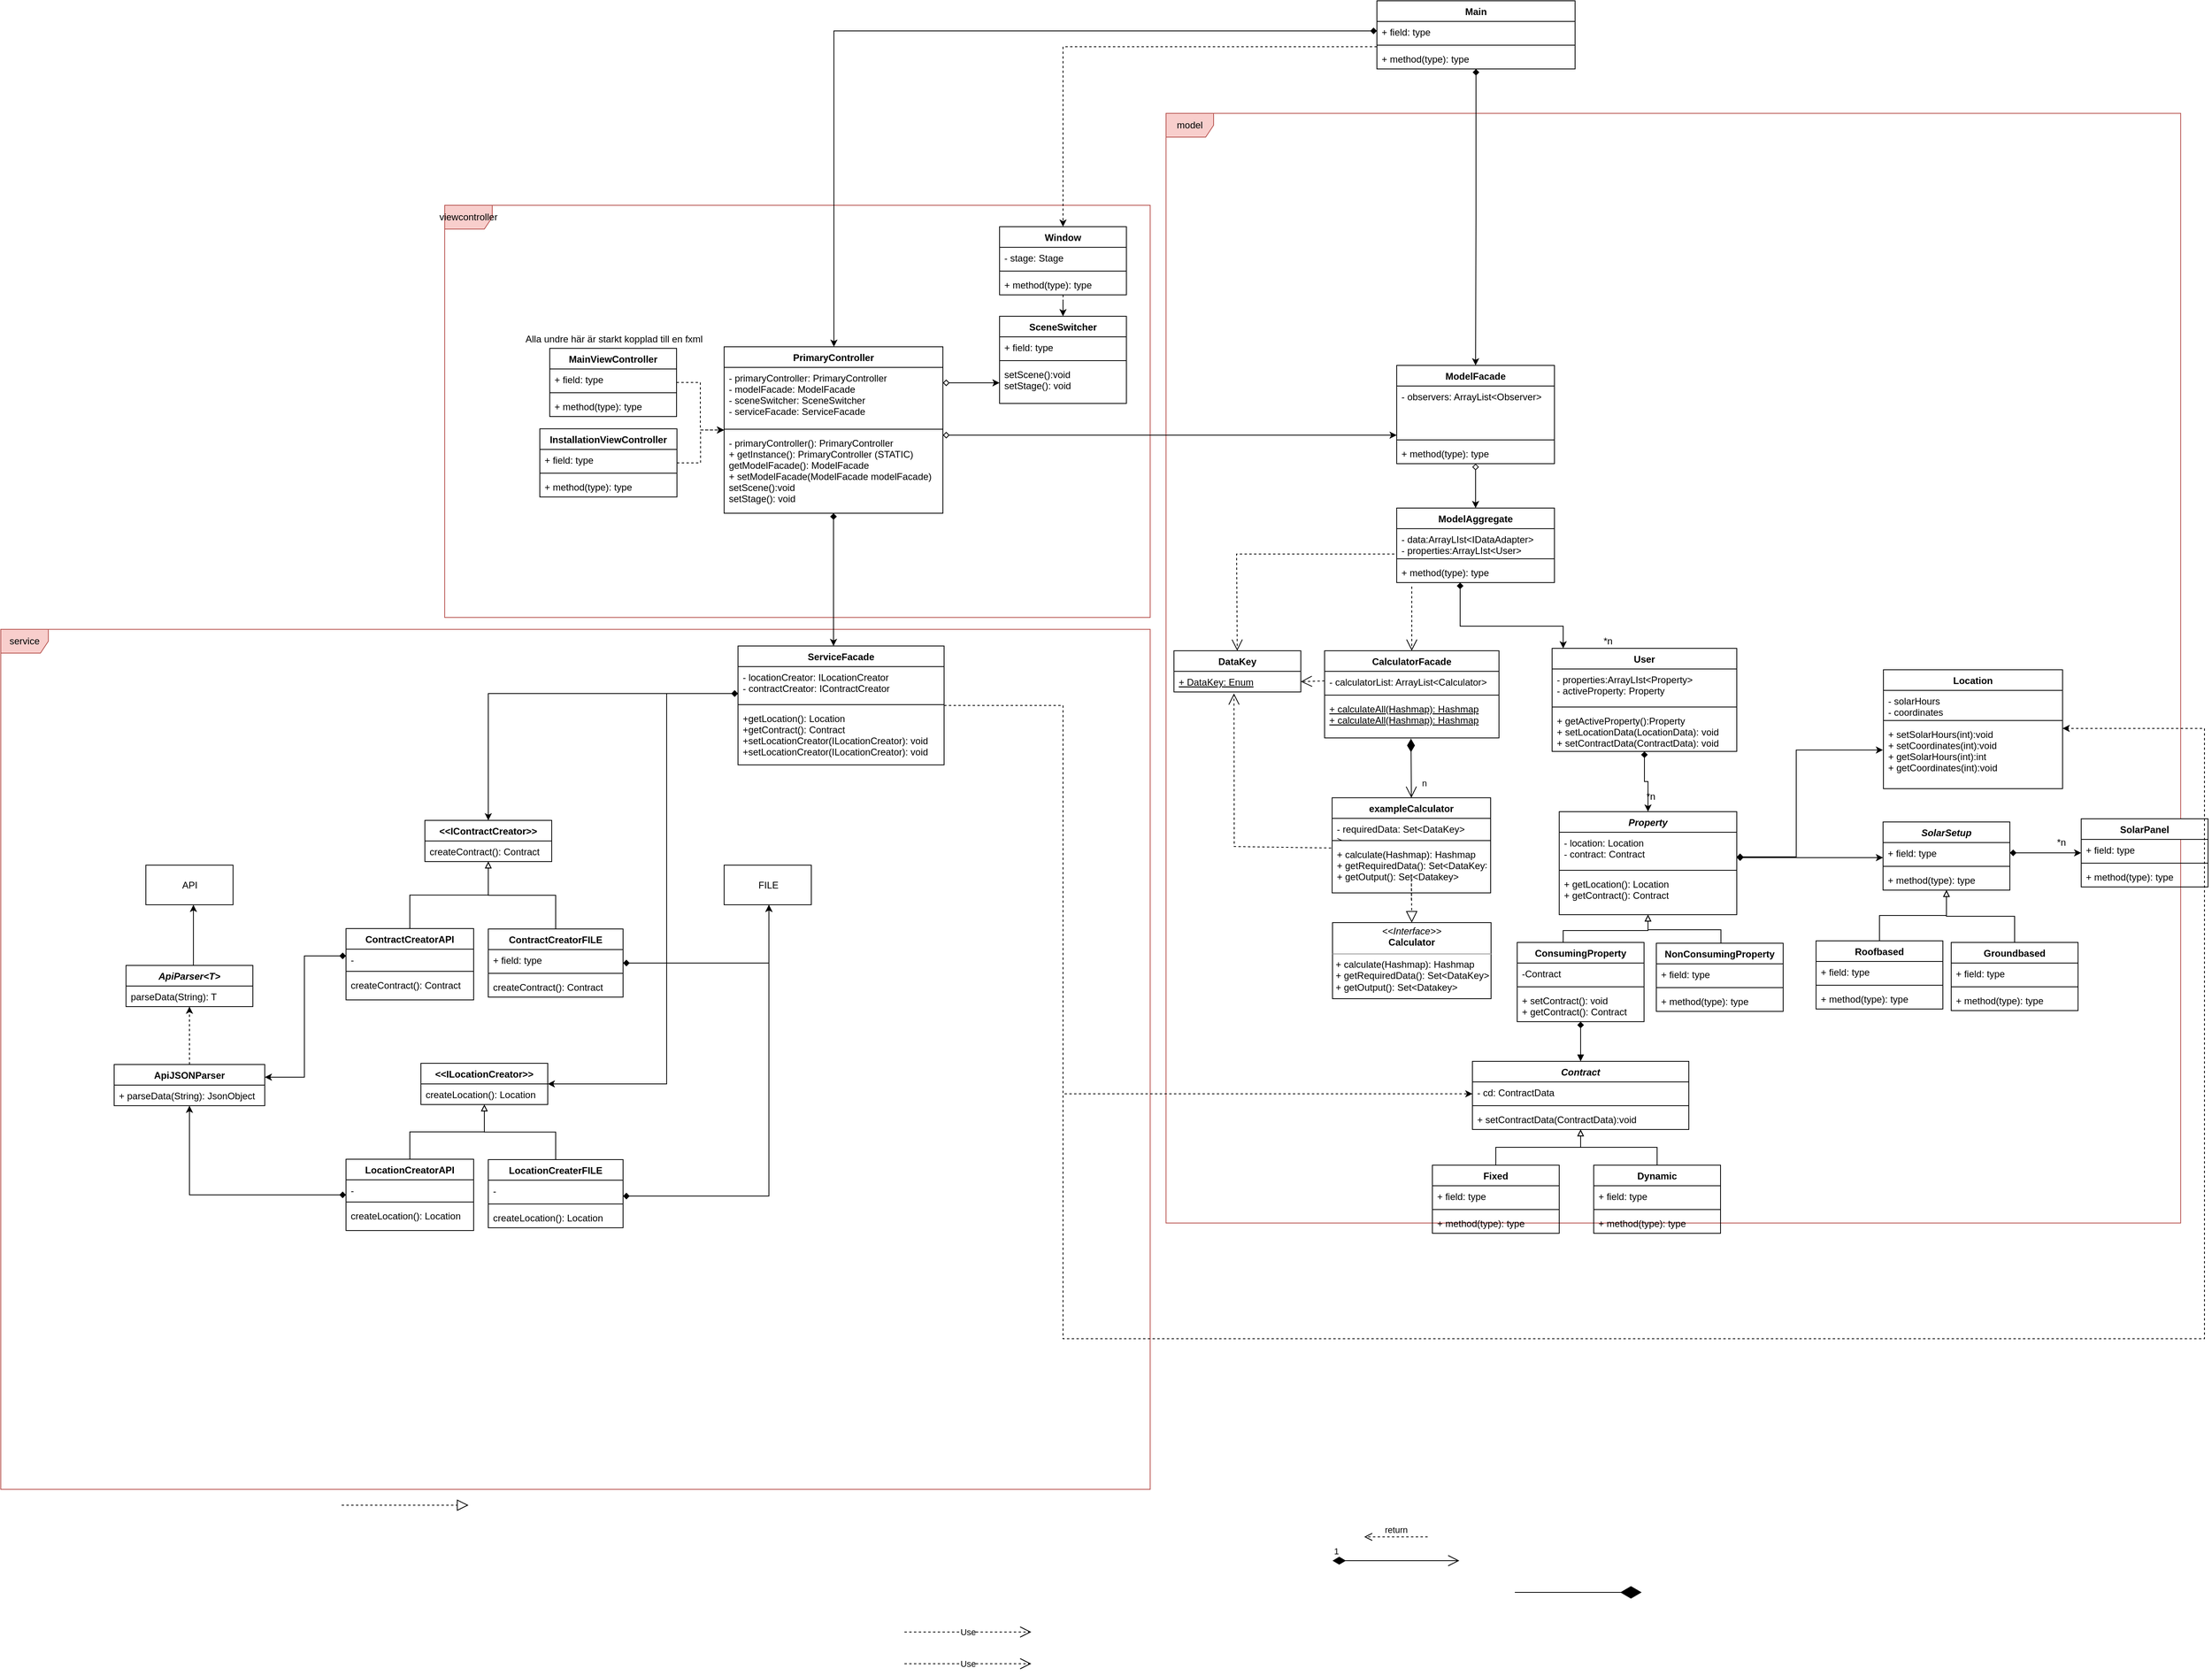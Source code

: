 <mxfile version="12.1.3" type="github" pages="1"><diagram name="Page-1" id="929967ad-93f9-6ef4-fab6-5d389245f69c"><mxGraphModel dx="1221" dy="685" grid="1" gridSize="10" guides="1" tooltips="1" connect="1" arrows="1" fold="1" page="1" pageScale="2" pageWidth="2336" pageHeight="1654" background="none" math="0" shadow="0"><root><mxCell id="0" style=";html=1;"/><mxCell id="1" style=";html=1;" parent="0"/><mxCell id="E6SUMUaS3trgGq5RU_9r-7" value="service" style="shape=umlFrame;whiteSpace=wrap;html=1;fillColor=#f8cecc;strokeColor=#b85450;" parent="1" vertex="1"><mxGeometry x="230" y="1275" width="1450" height="1085" as="geometry"/></mxCell><mxCell id="9O2OfUI6PIkPVo3skTh6-73" value="viewcontroller" style="shape=umlFrame;whiteSpace=wrap;html=1;fillColor=#f8cecc;strokeColor=#b85450;" parent="1" vertex="1"><mxGeometry x="790" y="740" width="890" height="520" as="geometry"/></mxCell><mxCell id="9O2OfUI6PIkPVo3skTh6-70" value="model" style="shape=umlFrame;whiteSpace=wrap;html=1;fillColor=#f8cecc;strokeColor=#b85450;" parent="1" vertex="1"><mxGeometry x="1700" y="624" width="1280" height="1400" as="geometry"/></mxCell><mxCell id="9O2OfUI6PIkPVo3skTh6-109" style="edgeStyle=orthogonalEdgeStyle;rounded=0;orthogonalLoop=1;jettySize=auto;html=1;startArrow=diamond;startFill=1;endArrow=classic;endFill=1;" parent="1" source="9O2OfUI6PIkPVo3skTh6-127" target="9O2OfUI6PIkPVo3skTh6-105" edge="1"><mxGeometry relative="1" as="geometry"><mxPoint x="2071" y="1240" as="sourcePoint"/><Array as="points"><mxPoint x="2071" y="1271"/><mxPoint x="2201" y="1271"/></Array></mxGeometry></mxCell><mxCell id="9O2OfUI6PIkPVo3skTh6-18" style="edgeStyle=orthogonalEdgeStyle;rounded=0;orthogonalLoop=1;jettySize=auto;html=1;endArrow=none;endFill=0;startArrow=block;startFill=0;" parent="1" source="9O2OfUI6PIkPVo3skTh6-116" target="9O2OfUI6PIkPVo3skTh6-131" edge="1"><mxGeometry relative="1" as="geometry"><mxPoint x="2649.5" y="1588.5" as="sourcePoint"/><mxPoint x="2760.5" y="1668.5" as="targetPoint"/></mxGeometry></mxCell><mxCell id="9O2OfUI6PIkPVo3skTh6-64" style="edgeStyle=orthogonalEdgeStyle;rounded=0;orthogonalLoop=1;jettySize=auto;html=1;startArrow=none;startFill=0;endArrow=block;endFill=0;" parent="1" source="9O2OfUI6PIkPVo3skTh6-123" target="9O2OfUI6PIkPVo3skTh6-116" edge="1"><mxGeometry relative="1" as="geometry"><mxPoint x="2591.5" y="1668.5" as="sourcePoint"/><mxPoint x="2649.5" y="1588.5" as="targetPoint"/></mxGeometry></mxCell><mxCell id="9O2OfUI6PIkPVo3skTh6-63" value="*n" style="text;html=1;resizable=0;points=[];autosize=1;align=left;verticalAlign=top;spacingTop=-4;" parent="1" vertex="1"><mxGeometry x="2250" y="1280" width="30" height="20" as="geometry"/></mxCell><mxCell id="9O2OfUI6PIkPVo3skTh6-76" value="Location" style="swimlane;fontStyle=1;align=center;verticalAlign=top;childLayout=stackLayout;horizontal=1;startSize=26;horizontalStack=0;resizeParent=1;resizeParentMax=0;resizeLast=0;collapsible=1;marginBottom=0;" parent="1" vertex="1"><mxGeometry x="2605" y="1326" width="226" height="150" as="geometry"/></mxCell><mxCell id="9O2OfUI6PIkPVo3skTh6-77" value=" - solarHours&#10;- coordinates" style="text;strokeColor=none;fillColor=none;align=left;verticalAlign=top;spacingLeft=4;spacingRight=4;overflow=hidden;rotatable=0;points=[[0,0.5],[1,0.5]];portConstraint=eastwest;" parent="9O2OfUI6PIkPVo3skTh6-76" vertex="1"><mxGeometry y="26" width="226" height="34" as="geometry"/></mxCell><mxCell id="9O2OfUI6PIkPVo3skTh6-78" value="" style="line;strokeWidth=1;fillColor=none;align=left;verticalAlign=middle;spacingTop=-1;spacingLeft=3;spacingRight=3;rotatable=0;labelPosition=right;points=[];portConstraint=eastwest;" parent="9O2OfUI6PIkPVo3skTh6-76" vertex="1"><mxGeometry y="60" width="226" height="8" as="geometry"/></mxCell><mxCell id="9O2OfUI6PIkPVo3skTh6-79" value="+ setSolarHours(int):void&#10;+ setCoordinates(int):void&#10;+ getSolarHours(int):int&#10;+ getCoordinates(int):void" style="text;strokeColor=none;fillColor=none;align=left;verticalAlign=top;spacingLeft=4;spacingRight=4;overflow=hidden;rotatable=0;points=[[0,0.5],[1,0.5]];portConstraint=eastwest;" parent="9O2OfUI6PIkPVo3skTh6-76" vertex="1"><mxGeometry y="68" width="226" height="82" as="geometry"/></mxCell><mxCell id="9O2OfUI6PIkPVo3skTh6-85" value="API" style="html=1;" parent="1" vertex="1"><mxGeometry x="413" y="1572.5" width="110" height="50" as="geometry"/></mxCell><mxCell id="9O2OfUI6PIkPVo3skTh6-87" value="*n" style="text;html=1;resizable=0;points=[];autosize=1;align=left;verticalAlign=top;spacingTop=-4;" parent="1" vertex="1"><mxGeometry x="2821.5" y="1533.5" width="30" height="20" as="geometry"/></mxCell><mxCell id="9O2OfUI6PIkPVo3skTh6-122" style="edgeStyle=orthogonalEdgeStyle;rounded=0;orthogonalLoop=1;jettySize=auto;html=1;startArrow=diamond;startFill=1;endArrow=classic;endFill=1;" parent="1" source="9O2OfUI6PIkPVo3skTh6-105" target="9O2OfUI6PIkPVo3skTh6-111" edge="1"><mxGeometry relative="1" as="geometry"><mxPoint x="2296.5" y="1517" as="sourcePoint"/></mxGeometry></mxCell><mxCell id="9O2OfUI6PIkPVo3skTh6-105" value="User" style="swimlane;fontStyle=1;align=center;verticalAlign=top;childLayout=stackLayout;horizontal=1;startSize=26;horizontalStack=0;resizeParent=1;resizeParentMax=0;resizeLast=0;collapsible=1;marginBottom=0;" parent="1" vertex="1"><mxGeometry x="2187" y="1299" width="233" height="130" as="geometry"/></mxCell><mxCell id="9O2OfUI6PIkPVo3skTh6-106" value="- properties:ArrayLIst&lt;Property&gt;&#10;- activeProperty: Property&#10;" style="text;strokeColor=none;fillColor=none;align=left;verticalAlign=top;spacingLeft=4;spacingRight=4;overflow=hidden;rotatable=0;points=[[0,0.5],[1,0.5]];portConstraint=eastwest;" parent="9O2OfUI6PIkPVo3skTh6-105" vertex="1"><mxGeometry y="26" width="233" height="44" as="geometry"/></mxCell><mxCell id="9O2OfUI6PIkPVo3skTh6-107" value="" style="line;strokeWidth=1;fillColor=none;align=left;verticalAlign=middle;spacingTop=-1;spacingLeft=3;spacingRight=3;rotatable=0;labelPosition=right;points=[];portConstraint=eastwest;" parent="9O2OfUI6PIkPVo3skTh6-105" vertex="1"><mxGeometry y="70" width="233" height="8" as="geometry"/></mxCell><mxCell id="9O2OfUI6PIkPVo3skTh6-108" value="+ getActiveProperty():Property&#10;+ setLocationData(LocationData): void&#10;+ setContractData(ContractData): void" style="text;strokeColor=none;fillColor=none;align=left;verticalAlign=top;spacingLeft=4;spacingRight=4;overflow=hidden;rotatable=0;points=[[0,0.5],[1,0.5]];portConstraint=eastwest;" parent="9O2OfUI6PIkPVo3skTh6-105" vertex="1"><mxGeometry y="78" width="233" height="52" as="geometry"/></mxCell><mxCell id="9O2OfUI6PIkPVo3skTh6-111" value="Property" style="swimlane;fontStyle=3;align=center;verticalAlign=top;childLayout=stackLayout;horizontal=1;startSize=26;horizontalStack=0;resizeParent=1;resizeParentMax=0;resizeLast=0;collapsible=1;marginBottom=0;" parent="1" vertex="1"><mxGeometry x="2196" y="1505" width="224" height="130" as="geometry"/></mxCell><mxCell id="9O2OfUI6PIkPVo3skTh6-112" value="- location: Location&#10;- contract: Contract&#10;&#10;" style="text;strokeColor=none;fillColor=none;align=left;verticalAlign=top;spacingLeft=4;spacingRight=4;overflow=hidden;rotatable=0;points=[[0,0.5],[1,0.5]];portConstraint=eastwest;" parent="9O2OfUI6PIkPVo3skTh6-111" vertex="1"><mxGeometry y="26" width="224" height="44" as="geometry"/></mxCell><mxCell id="9O2OfUI6PIkPVo3skTh6-113" value="" style="line;strokeWidth=1;fillColor=none;align=left;verticalAlign=middle;spacingTop=-1;spacingLeft=3;spacingRight=3;rotatable=0;labelPosition=right;points=[];portConstraint=eastwest;" parent="9O2OfUI6PIkPVo3skTh6-111" vertex="1"><mxGeometry y="70" width="224" height="8" as="geometry"/></mxCell><mxCell id="9O2OfUI6PIkPVo3skTh6-114" value="+ getLocation(): Location&#10;+ getContract(): Contract&#10;" style="text;strokeColor=none;fillColor=none;align=left;verticalAlign=top;spacingLeft=4;spacingRight=4;overflow=hidden;rotatable=0;points=[[0,0.5],[1,0.5]];portConstraint=eastwest;" parent="9O2OfUI6PIkPVo3skTh6-111" vertex="1"><mxGeometry y="78" width="224" height="52" as="geometry"/></mxCell><mxCell id="9O2OfUI6PIkPVo3skTh6-116" value="SolarSetup" style="swimlane;fontStyle=3;align=center;verticalAlign=top;childLayout=stackLayout;horizontal=1;startSize=26;horizontalStack=0;resizeParent=1;resizeParentMax=0;resizeLast=0;collapsible=1;marginBottom=0;" parent="1" vertex="1"><mxGeometry x="2604.5" y="1518" width="160" height="86" as="geometry"/></mxCell><mxCell id="9O2OfUI6PIkPVo3skTh6-117" value="+ field: type" style="text;strokeColor=none;fillColor=none;align=left;verticalAlign=top;spacingLeft=4;spacingRight=4;overflow=hidden;rotatable=0;points=[[0,0.5],[1,0.5]];portConstraint=eastwest;" parent="9O2OfUI6PIkPVo3skTh6-116" vertex="1"><mxGeometry y="26" width="160" height="26" as="geometry"/></mxCell><mxCell id="9O2OfUI6PIkPVo3skTh6-118" value="" style="line;strokeWidth=1;fillColor=none;align=left;verticalAlign=middle;spacingTop=-1;spacingLeft=3;spacingRight=3;rotatable=0;labelPosition=right;points=[];portConstraint=eastwest;" parent="9O2OfUI6PIkPVo3skTh6-116" vertex="1"><mxGeometry y="52" width="160" height="8" as="geometry"/></mxCell><mxCell id="9O2OfUI6PIkPVo3skTh6-119" value="+ method(type): type" style="text;strokeColor=none;fillColor=none;align=left;verticalAlign=top;spacingLeft=4;spacingRight=4;overflow=hidden;rotatable=0;points=[[0,0.5],[1,0.5]];portConstraint=eastwest;" parent="9O2OfUI6PIkPVo3skTh6-116" vertex="1"><mxGeometry y="60" width="160" height="26" as="geometry"/></mxCell><mxCell id="9O2OfUI6PIkPVo3skTh6-121" style="edgeStyle=orthogonalEdgeStyle;rounded=0;orthogonalLoop=1;jettySize=auto;html=1;startArrow=diamond;startFill=1;endArrow=classic;endFill=1;" parent="1" source="9O2OfUI6PIkPVo3skTh6-112" target="9O2OfUI6PIkPVo3skTh6-116" edge="1"><mxGeometry relative="1" as="geometry"><Array as="points"><mxPoint x="2444.5" y="1563"/><mxPoint x="2444.5" y="1563"/></Array></mxGeometry></mxCell><mxCell id="9O2OfUI6PIkPVo3skTh6-123" value="Roofbased" style="swimlane;fontStyle=1;align=center;verticalAlign=top;childLayout=stackLayout;horizontal=1;startSize=26;horizontalStack=0;resizeParent=1;resizeParentMax=0;resizeLast=0;collapsible=1;marginBottom=0;" parent="1" vertex="1"><mxGeometry x="2520" y="1668" width="160" height="86" as="geometry"/></mxCell><mxCell id="9O2OfUI6PIkPVo3skTh6-124" value="+ field: type" style="text;strokeColor=none;fillColor=none;align=left;verticalAlign=top;spacingLeft=4;spacingRight=4;overflow=hidden;rotatable=0;points=[[0,0.5],[1,0.5]];portConstraint=eastwest;" parent="9O2OfUI6PIkPVo3skTh6-123" vertex="1"><mxGeometry y="26" width="160" height="26" as="geometry"/></mxCell><mxCell id="9O2OfUI6PIkPVo3skTh6-125" value="" style="line;strokeWidth=1;fillColor=none;align=left;verticalAlign=middle;spacingTop=-1;spacingLeft=3;spacingRight=3;rotatable=0;labelPosition=right;points=[];portConstraint=eastwest;" parent="9O2OfUI6PIkPVo3skTh6-123" vertex="1"><mxGeometry y="52" width="160" height="8" as="geometry"/></mxCell><mxCell id="9O2OfUI6PIkPVo3skTh6-126" value="+ method(type): type" style="text;strokeColor=none;fillColor=none;align=left;verticalAlign=top;spacingLeft=4;spacingRight=4;overflow=hidden;rotatable=0;points=[[0,0.5],[1,0.5]];portConstraint=eastwest;" parent="9O2OfUI6PIkPVo3skTh6-123" vertex="1"><mxGeometry y="60" width="160" height="26" as="geometry"/></mxCell><mxCell id="9O2OfUI6PIkPVo3skTh6-127" value="ModelAggregate" style="swimlane;fontStyle=1;align=center;verticalAlign=top;childLayout=stackLayout;horizontal=1;startSize=26;horizontalStack=0;resizeParent=1;resizeParentMax=0;resizeLast=0;collapsible=1;marginBottom=0;" parent="1" vertex="1"><mxGeometry x="1991" y="1122" width="199" height="94" as="geometry"/></mxCell><mxCell id="9O2OfUI6PIkPVo3skTh6-128" value="- data:ArrayLIst&lt;IDataAdapter&gt;&#10;- properties:ArrayLIst&lt;User&gt;&#10;" style="text;strokeColor=none;fillColor=none;align=left;verticalAlign=top;spacingLeft=4;spacingRight=4;overflow=hidden;rotatable=0;points=[[0,0.5],[1,0.5]];portConstraint=eastwest;" parent="9O2OfUI6PIkPVo3skTh6-127" vertex="1"><mxGeometry y="26" width="199" height="34" as="geometry"/></mxCell><mxCell id="9O2OfUI6PIkPVo3skTh6-129" value="" style="line;strokeWidth=1;fillColor=none;align=left;verticalAlign=middle;spacingTop=-1;spacingLeft=3;spacingRight=3;rotatable=0;labelPosition=right;points=[];portConstraint=eastwest;" parent="9O2OfUI6PIkPVo3skTh6-127" vertex="1"><mxGeometry y="60" width="199" height="8" as="geometry"/></mxCell><mxCell id="9O2OfUI6PIkPVo3skTh6-130" value="+ method(type): type" style="text;strokeColor=none;fillColor=none;align=left;verticalAlign=top;spacingLeft=4;spacingRight=4;overflow=hidden;rotatable=0;points=[[0,0.5],[1,0.5]];portConstraint=eastwest;" parent="9O2OfUI6PIkPVo3skTh6-127" vertex="1"><mxGeometry y="68" width="199" height="26" as="geometry"/></mxCell><mxCell id="9O2OfUI6PIkPVo3skTh6-131" value="Groundbased" style="swimlane;fontStyle=1;align=center;verticalAlign=top;childLayout=stackLayout;horizontal=1;startSize=26;horizontalStack=0;resizeParent=1;resizeParentMax=0;resizeLast=0;collapsible=1;marginBottom=0;" parent="1" vertex="1"><mxGeometry x="2690.5" y="1670" width="160" height="86" as="geometry"/></mxCell><mxCell id="9O2OfUI6PIkPVo3skTh6-132" value="+ field: type" style="text;strokeColor=none;fillColor=none;align=left;verticalAlign=top;spacingLeft=4;spacingRight=4;overflow=hidden;rotatable=0;points=[[0,0.5],[1,0.5]];portConstraint=eastwest;" parent="9O2OfUI6PIkPVo3skTh6-131" vertex="1"><mxGeometry y="26" width="160" height="26" as="geometry"/></mxCell><mxCell id="9O2OfUI6PIkPVo3skTh6-133" value="" style="line;strokeWidth=1;fillColor=none;align=left;verticalAlign=middle;spacingTop=-1;spacingLeft=3;spacingRight=3;rotatable=0;labelPosition=right;points=[];portConstraint=eastwest;" parent="9O2OfUI6PIkPVo3skTh6-131" vertex="1"><mxGeometry y="52" width="160" height="8" as="geometry"/></mxCell><mxCell id="9O2OfUI6PIkPVo3skTh6-134" value="+ method(type): type" style="text;strokeColor=none;fillColor=none;align=left;verticalAlign=top;spacingLeft=4;spacingRight=4;overflow=hidden;rotatable=0;points=[[0,0.5],[1,0.5]];portConstraint=eastwest;" parent="9O2OfUI6PIkPVo3skTh6-131" vertex="1"><mxGeometry y="60" width="160" height="26" as="geometry"/></mxCell><mxCell id="9O2OfUI6PIkPVo3skTh6-150" style="edgeStyle=orthogonalEdgeStyle;rounded=0;orthogonalLoop=1;jettySize=auto;html=1;startArrow=diamond;startFill=1;endArrow=block;endFill=1;" parent="1" source="9O2OfUI6PIkPVo3skTh6-135" target="9O2OfUI6PIkPVo3skTh6-151" edge="1"><mxGeometry relative="1" as="geometry"><mxPoint x="2207" y="1791" as="targetPoint"/></mxGeometry></mxCell><mxCell id="9O2OfUI6PIkPVo3skTh6-230" style="edgeStyle=orthogonalEdgeStyle;rounded=0;orthogonalLoop=1;jettySize=auto;html=1;startArrow=none;startFill=0;endArrow=block;endFill=0;" parent="1" source="9O2OfUI6PIkPVo3skTh6-135" target="9O2OfUI6PIkPVo3skTh6-111" edge="1"><mxGeometry relative="1" as="geometry"><Array as="points"><mxPoint x="2201" y="1655"/><mxPoint x="2308" y="1655"/></Array></mxGeometry></mxCell><mxCell id="9O2OfUI6PIkPVo3skTh6-135" value="ConsumingProperty" style="swimlane;fontStyle=1;align=center;verticalAlign=top;childLayout=stackLayout;horizontal=1;startSize=26;horizontalStack=0;resizeParent=1;resizeParentMax=0;resizeLast=0;collapsible=1;marginBottom=0;" parent="1" vertex="1"><mxGeometry x="2143" y="1670" width="160" height="100" as="geometry"/></mxCell><mxCell id="9O2OfUI6PIkPVo3skTh6-136" value="-Contract" style="text;strokeColor=none;fillColor=none;align=left;verticalAlign=top;spacingLeft=4;spacingRight=4;overflow=hidden;rotatable=0;points=[[0,0.5],[1,0.5]];portConstraint=eastwest;" parent="9O2OfUI6PIkPVo3skTh6-135" vertex="1"><mxGeometry y="26" width="160" height="26" as="geometry"/></mxCell><mxCell id="9O2OfUI6PIkPVo3skTh6-137" value="" style="line;strokeWidth=1;fillColor=none;align=left;verticalAlign=middle;spacingTop=-1;spacingLeft=3;spacingRight=3;rotatable=0;labelPosition=right;points=[];portConstraint=eastwest;" parent="9O2OfUI6PIkPVo3skTh6-135" vertex="1"><mxGeometry y="52" width="160" height="8" as="geometry"/></mxCell><mxCell id="9O2OfUI6PIkPVo3skTh6-138" value="+ setContract(): void&#10;+ getContract(): Contract&#10;" style="text;strokeColor=none;fillColor=none;align=left;verticalAlign=top;spacingLeft=4;spacingRight=4;overflow=hidden;rotatable=0;points=[[0,0.5],[1,0.5]];portConstraint=eastwest;" parent="9O2OfUI6PIkPVo3skTh6-135" vertex="1"><mxGeometry y="60" width="160" height="40" as="geometry"/></mxCell><mxCell id="9O2OfUI6PIkPVo3skTh6-145" style="edgeStyle=orthogonalEdgeStyle;rounded=0;orthogonalLoop=1;jettySize=auto;html=1;startArrow=none;startFill=0;endArrow=block;endFill=0;" parent="1" source="9O2OfUI6PIkPVo3skTh6-141" target="9O2OfUI6PIkPVo3skTh6-111" edge="1"><mxGeometry relative="1" as="geometry"><Array as="points"><mxPoint x="2400" y="1654"/><mxPoint x="2308" y="1654"/></Array></mxGeometry></mxCell><mxCell id="9O2OfUI6PIkPVo3skTh6-141" value="NonConsumingProperty" style="swimlane;fontStyle=1;align=center;verticalAlign=top;childLayout=stackLayout;horizontal=1;startSize=26;horizontalStack=0;resizeParent=1;resizeParentMax=0;resizeLast=0;collapsible=1;marginBottom=0;" parent="1" vertex="1"><mxGeometry x="2318.5" y="1671" width="160" height="86" as="geometry"/></mxCell><mxCell id="9O2OfUI6PIkPVo3skTh6-142" value="+ field: type" style="text;strokeColor=none;fillColor=none;align=left;verticalAlign=top;spacingLeft=4;spacingRight=4;overflow=hidden;rotatable=0;points=[[0,0.5],[1,0.5]];portConstraint=eastwest;" parent="9O2OfUI6PIkPVo3skTh6-141" vertex="1"><mxGeometry y="26" width="160" height="26" as="geometry"/></mxCell><mxCell id="9O2OfUI6PIkPVo3skTh6-143" value="" style="line;strokeWidth=1;fillColor=none;align=left;verticalAlign=middle;spacingTop=-1;spacingLeft=3;spacingRight=3;rotatable=0;labelPosition=right;points=[];portConstraint=eastwest;" parent="9O2OfUI6PIkPVo3skTh6-141" vertex="1"><mxGeometry y="52" width="160" height="8" as="geometry"/></mxCell><mxCell id="9O2OfUI6PIkPVo3skTh6-144" value="+ method(type): type" style="text;strokeColor=none;fillColor=none;align=left;verticalAlign=top;spacingLeft=4;spacingRight=4;overflow=hidden;rotatable=0;points=[[0,0.5],[1,0.5]];portConstraint=eastwest;" parent="9O2OfUI6PIkPVo3skTh6-141" vertex="1"><mxGeometry y="60" width="160" height="26" as="geometry"/></mxCell><mxCell id="9O2OfUI6PIkPVo3skTh6-151" value="Contract" style="swimlane;fontStyle=3;align=center;verticalAlign=top;childLayout=stackLayout;horizontal=1;startSize=26;horizontalStack=0;resizeParent=1;resizeParentMax=0;resizeLast=0;collapsible=1;marginBottom=0;" parent="1" vertex="1"><mxGeometry x="2086.5" y="1820" width="273" height="86" as="geometry"/></mxCell><mxCell id="9O2OfUI6PIkPVo3skTh6-152" value="- cd: ContractData" style="text;strokeColor=none;fillColor=none;align=left;verticalAlign=top;spacingLeft=4;spacingRight=4;overflow=hidden;rotatable=0;points=[[0,0.5],[1,0.5]];portConstraint=eastwest;" parent="9O2OfUI6PIkPVo3skTh6-151" vertex="1"><mxGeometry y="26" width="273" height="26" as="geometry"/></mxCell><mxCell id="9O2OfUI6PIkPVo3skTh6-153" value="" style="line;strokeWidth=1;fillColor=none;align=left;verticalAlign=middle;spacingTop=-1;spacingLeft=3;spacingRight=3;rotatable=0;labelPosition=right;points=[];portConstraint=eastwest;" parent="9O2OfUI6PIkPVo3skTh6-151" vertex="1"><mxGeometry y="52" width="273" height="8" as="geometry"/></mxCell><mxCell id="9O2OfUI6PIkPVo3skTh6-154" value="+ setContractData(ContractData):void" style="text;strokeColor=none;fillColor=none;align=left;verticalAlign=top;spacingLeft=4;spacingRight=4;overflow=hidden;rotatable=0;points=[[0,0.5],[1,0.5]];portConstraint=eastwest;" parent="9O2OfUI6PIkPVo3skTh6-151" vertex="1"><mxGeometry y="60" width="273" height="26" as="geometry"/></mxCell><mxCell id="9O2OfUI6PIkPVo3skTh6-167" style="edgeStyle=orthogonalEdgeStyle;rounded=0;orthogonalLoop=1;jettySize=auto;html=1;startArrow=none;startFill=0;endArrow=block;endFill=0;" parent="1" source="9O2OfUI6PIkPVo3skTh6-156" target="9O2OfUI6PIkPVo3skTh6-151" edge="1"><mxGeometry relative="1" as="geometry"/></mxCell><mxCell id="9O2OfUI6PIkPVo3skTh6-156" value="Dynamic" style="swimlane;fontStyle=1;align=center;verticalAlign=top;childLayout=stackLayout;horizontal=1;startSize=26;horizontalStack=0;resizeParent=1;resizeParentMax=0;resizeLast=0;collapsible=1;marginBottom=0;" parent="1" vertex="1"><mxGeometry x="2239.5" y="1951" width="160" height="86" as="geometry"/></mxCell><mxCell id="9O2OfUI6PIkPVo3skTh6-157" value="+ field: type" style="text;strokeColor=none;fillColor=none;align=left;verticalAlign=top;spacingLeft=4;spacingRight=4;overflow=hidden;rotatable=0;points=[[0,0.5],[1,0.5]];portConstraint=eastwest;" parent="9O2OfUI6PIkPVo3skTh6-156" vertex="1"><mxGeometry y="26" width="160" height="26" as="geometry"/></mxCell><mxCell id="9O2OfUI6PIkPVo3skTh6-158" value="" style="line;strokeWidth=1;fillColor=none;align=left;verticalAlign=middle;spacingTop=-1;spacingLeft=3;spacingRight=3;rotatable=0;labelPosition=right;points=[];portConstraint=eastwest;" parent="9O2OfUI6PIkPVo3skTh6-156" vertex="1"><mxGeometry y="52" width="160" height="8" as="geometry"/></mxCell><mxCell id="9O2OfUI6PIkPVo3skTh6-159" value="+ method(type): type" style="text;strokeColor=none;fillColor=none;align=left;verticalAlign=top;spacingLeft=4;spacingRight=4;overflow=hidden;rotatable=0;points=[[0,0.5],[1,0.5]];portConstraint=eastwest;" parent="9O2OfUI6PIkPVo3skTh6-156" vertex="1"><mxGeometry y="60" width="160" height="26" as="geometry"/></mxCell><mxCell id="9O2OfUI6PIkPVo3skTh6-166" style="edgeStyle=orthogonalEdgeStyle;rounded=0;orthogonalLoop=1;jettySize=auto;html=1;startArrow=none;startFill=0;endArrow=block;endFill=0;" parent="1" source="9O2OfUI6PIkPVo3skTh6-162" target="9O2OfUI6PIkPVo3skTh6-151" edge="1"><mxGeometry relative="1" as="geometry"/></mxCell><mxCell id="9O2OfUI6PIkPVo3skTh6-162" value="Fixed" style="swimlane;fontStyle=1;align=center;verticalAlign=top;childLayout=stackLayout;horizontal=1;startSize=26;horizontalStack=0;resizeParent=1;resizeParentMax=0;resizeLast=0;collapsible=1;marginBottom=0;" parent="1" vertex="1"><mxGeometry x="2036" y="1951" width="160" height="86" as="geometry"/></mxCell><mxCell id="9O2OfUI6PIkPVo3skTh6-163" value="+ field: type" style="text;strokeColor=none;fillColor=none;align=left;verticalAlign=top;spacingLeft=4;spacingRight=4;overflow=hidden;rotatable=0;points=[[0,0.5],[1,0.5]];portConstraint=eastwest;" parent="9O2OfUI6PIkPVo3skTh6-162" vertex="1"><mxGeometry y="26" width="160" height="26" as="geometry"/></mxCell><mxCell id="9O2OfUI6PIkPVo3skTh6-164" value="" style="line;strokeWidth=1;fillColor=none;align=left;verticalAlign=middle;spacingTop=-1;spacingLeft=3;spacingRight=3;rotatable=0;labelPosition=right;points=[];portConstraint=eastwest;" parent="9O2OfUI6PIkPVo3skTh6-162" vertex="1"><mxGeometry y="52" width="160" height="8" as="geometry"/></mxCell><mxCell id="9O2OfUI6PIkPVo3skTh6-165" value="+ method(type): type" style="text;strokeColor=none;fillColor=none;align=left;verticalAlign=top;spacingLeft=4;spacingRight=4;overflow=hidden;rotatable=0;points=[[0,0.5],[1,0.5]];portConstraint=eastwest;" parent="9O2OfUI6PIkPVo3skTh6-162" vertex="1"><mxGeometry y="60" width="160" height="26" as="geometry"/></mxCell><mxCell id="9O2OfUI6PIkPVo3skTh6-173" style="edgeStyle=orthogonalEdgeStyle;rounded=0;orthogonalLoop=1;jettySize=auto;html=1;startArrow=diamond;startFill=1;endArrow=classic;endFill=1;" parent="1" source="9O2OfUI6PIkPVo3skTh6-111" edge="1"><mxGeometry relative="1" as="geometry"><mxPoint x="2375.5" y="1562.4" as="sourcePoint"/><mxPoint x="2604.5" y="1427.2" as="targetPoint"/><Array as="points"><mxPoint x="2495" y="1562"/><mxPoint x="2495" y="1427"/></Array></mxGeometry></mxCell><mxCell id="9O2OfUI6PIkPVo3skTh6-184" style="edgeStyle=orthogonalEdgeStyle;rounded=0;orthogonalLoop=1;jettySize=auto;html=1;startArrow=diamond;startFill=1;endArrow=classic;endFill=1;" parent="1" source="9O2OfUI6PIkPVo3skTh6-180" target="ASdtEqAno6KLvaAMy1Fv-5" edge="1"><mxGeometry relative="1" as="geometry"><mxPoint x="883.5" y="1715" as="targetPoint"/><Array as="points"><mxPoint x="613" y="1687"/><mxPoint x="613" y="1840"/></Array></mxGeometry></mxCell><mxCell id="9O2OfUI6PIkPVo3skTh6-216" style="edgeStyle=orthogonalEdgeStyle;rounded=0;orthogonalLoop=1;jettySize=auto;html=1;startArrow=diamond;startFill=1;endArrow=classic;endFill=1;" parent="1" source="9O2OfUI6PIkPVo3skTh6-199" target="CACVjQYpnag8E5i3fIYz-11" edge="1"><mxGeometry relative="1" as="geometry"><Array as="points"><mxPoint x="1199" y="1696"/></Array></mxGeometry></mxCell><mxCell id="CACVjQYpnag8E5i3fIYz-10" style="edgeStyle=orthogonalEdgeStyle;rounded=0;orthogonalLoop=1;jettySize=auto;html=1;endArrow=block;endFill=0;" parent="1" source="9O2OfUI6PIkPVo3skTh6-199" target="CACVjQYpnag8E5i3fIYz-5" edge="1"><mxGeometry relative="1" as="geometry"/></mxCell><mxCell id="9O2OfUI6PIkPVo3skTh6-199" value="ContractCreatorFILE" style="swimlane;fontStyle=1;align=center;verticalAlign=top;childLayout=stackLayout;horizontal=1;startSize=26;horizontalStack=0;resizeParent=1;resizeParentMax=0;resizeLast=0;collapsible=1;marginBottom=0;" parent="1" vertex="1"><mxGeometry x="845" y="1653" width="170" height="86" as="geometry"/></mxCell><mxCell id="9O2OfUI6PIkPVo3skTh6-200" value="+ field: type" style="text;strokeColor=none;fillColor=none;align=left;verticalAlign=top;spacingLeft=4;spacingRight=4;overflow=hidden;rotatable=0;points=[[0,0.5],[1,0.5]];portConstraint=eastwest;" parent="9O2OfUI6PIkPVo3skTh6-199" vertex="1"><mxGeometry y="26" width="170" height="26" as="geometry"/></mxCell><mxCell id="9O2OfUI6PIkPVo3skTh6-201" value="" style="line;strokeWidth=1;fillColor=none;align=left;verticalAlign=middle;spacingTop=-1;spacingLeft=3;spacingRight=3;rotatable=0;labelPosition=right;points=[];portConstraint=eastwest;" parent="9O2OfUI6PIkPVo3skTh6-199" vertex="1"><mxGeometry y="52" width="170" height="8" as="geometry"/></mxCell><mxCell id="9O2OfUI6PIkPVo3skTh6-202" value="createContract(): Contract" style="text;strokeColor=none;fillColor=none;align=left;verticalAlign=top;spacingLeft=4;spacingRight=4;overflow=hidden;rotatable=0;points=[[0,0.5],[1,0.5]];portConstraint=eastwest;" parent="9O2OfUI6PIkPVo3skTh6-199" vertex="1"><mxGeometry y="60" width="170" height="26" as="geometry"/></mxCell><mxCell id="9O2OfUI6PIkPVo3skTh6-210" value="SolarPanel" style="swimlane;fontStyle=1;align=center;verticalAlign=top;childLayout=stackLayout;horizontal=1;startSize=26;horizontalStack=0;resizeParent=1;resizeParentMax=0;resizeLast=0;collapsible=1;marginBottom=0;" parent="1" vertex="1"><mxGeometry x="2854.5" y="1514" width="160" height="86" as="geometry"/></mxCell><mxCell id="9O2OfUI6PIkPVo3skTh6-211" value="+ field: type" style="text;strokeColor=none;fillColor=none;align=left;verticalAlign=top;spacingLeft=4;spacingRight=4;overflow=hidden;rotatable=0;points=[[0,0.5],[1,0.5]];portConstraint=eastwest;" parent="9O2OfUI6PIkPVo3skTh6-210" vertex="1"><mxGeometry y="26" width="160" height="26" as="geometry"/></mxCell><mxCell id="9O2OfUI6PIkPVo3skTh6-212" value="" style="line;strokeWidth=1;fillColor=none;align=left;verticalAlign=middle;spacingTop=-1;spacingLeft=3;spacingRight=3;rotatable=0;labelPosition=right;points=[];portConstraint=eastwest;" parent="9O2OfUI6PIkPVo3skTh6-210" vertex="1"><mxGeometry y="52" width="160" height="8" as="geometry"/></mxCell><mxCell id="9O2OfUI6PIkPVo3skTh6-213" value="+ method(type): type" style="text;strokeColor=none;fillColor=none;align=left;verticalAlign=top;spacingLeft=4;spacingRight=4;overflow=hidden;rotatable=0;points=[[0,0.5],[1,0.5]];portConstraint=eastwest;" parent="9O2OfUI6PIkPVo3skTh6-210" vertex="1"><mxGeometry y="60" width="160" height="26" as="geometry"/></mxCell><mxCell id="9O2OfUI6PIkPVo3skTh6-214" style="edgeStyle=orthogonalEdgeStyle;rounded=0;orthogonalLoop=1;jettySize=auto;html=1;startArrow=diamond;startFill=1;endArrow=classic;endFill=1;" parent="1" source="9O2OfUI6PIkPVo3skTh6-117" target="9O2OfUI6PIkPVo3skTh6-210" edge="1"><mxGeometry relative="1" as="geometry"/></mxCell><mxCell id="9O2OfUI6PIkPVo3skTh6-217" value="*n" style="text;html=1;resizable=0;points=[];autosize=1;align=left;verticalAlign=top;spacingTop=-4;" parent="1" vertex="1"><mxGeometry x="2303.5" y="1476" width="30" height="20" as="geometry"/></mxCell><mxCell id="l4G244THZqSKhmw9ualw-35" style="edgeStyle=orthogonalEdgeStyle;rounded=0;orthogonalLoop=1;jettySize=auto;html=1;startArrow=diamond;startFill=1;" parent="1" source="E6SUMUaS3trgGq5RU_9r-2" target="l4G244THZqSKhmw9ualw-17" edge="1"><mxGeometry relative="1" as="geometry"><Array as="points"><mxPoint x="1281" y="520"/></Array></mxGeometry></mxCell><mxCell id="l4G244THZqSKhmw9ualw-36" style="edgeStyle=orthogonalEdgeStyle;rounded=0;orthogonalLoop=1;jettySize=auto;html=1;startArrow=diamond;startFill=1;" parent="1" source="E6SUMUaS3trgGq5RU_9r-2" target="l4G244THZqSKhmw9ualw-3" edge="1"><mxGeometry relative="1" as="geometry"/></mxCell><mxCell id="l4G244THZqSKhmw9ualw-49" style="edgeStyle=orthogonalEdgeStyle;rounded=0;orthogonalLoop=1;jettySize=auto;html=1;startArrow=none;startFill=0;dashed=1;" parent="1" source="E6SUMUaS3trgGq5RU_9r-2" target="l4G244THZqSKhmw9ualw-37" edge="1"><mxGeometry relative="1" as="geometry"><Array as="points"><mxPoint x="1570" y="540"/></Array></mxGeometry></mxCell><mxCell id="E6SUMUaS3trgGq5RU_9r-2" value="Main" style="swimlane;fontStyle=1;align=center;verticalAlign=top;childLayout=stackLayout;horizontal=1;startSize=26;horizontalStack=0;resizeParent=1;resizeParentMax=0;resizeLast=0;collapsible=1;marginBottom=0;" parent="1" vertex="1"><mxGeometry x="1966" y="482" width="250" height="86" as="geometry"/></mxCell><mxCell id="E6SUMUaS3trgGq5RU_9r-3" value="+ field: type" style="text;strokeColor=none;fillColor=none;align=left;verticalAlign=top;spacingLeft=4;spacingRight=4;overflow=hidden;rotatable=0;points=[[0,0.5],[1,0.5]];portConstraint=eastwest;" parent="E6SUMUaS3trgGq5RU_9r-2" vertex="1"><mxGeometry y="26" width="250" height="26" as="geometry"/></mxCell><mxCell id="E6SUMUaS3trgGq5RU_9r-4" value="" style="line;strokeWidth=1;fillColor=none;align=left;verticalAlign=middle;spacingTop=-1;spacingLeft=3;spacingRight=3;rotatable=0;labelPosition=right;points=[];portConstraint=eastwest;" parent="E6SUMUaS3trgGq5RU_9r-2" vertex="1"><mxGeometry y="52" width="250" height="8" as="geometry"/></mxCell><mxCell id="E6SUMUaS3trgGq5RU_9r-5" value="+ method(type): type" style="text;strokeColor=none;fillColor=none;align=left;verticalAlign=top;spacingLeft=4;spacingRight=4;overflow=hidden;rotatable=0;points=[[0,0.5],[1,0.5]];portConstraint=eastwest;" parent="E6SUMUaS3trgGq5RU_9r-2" vertex="1"><mxGeometry y="60" width="250" height="26" as="geometry"/></mxCell><mxCell id="l4G244THZqSKhmw9ualw-7" style="edgeStyle=orthogonalEdgeStyle;rounded=0;orthogonalLoop=1;jettySize=auto;html=1;startArrow=diamond;startFill=0;" parent="1" source="l4G244THZqSKhmw9ualw-3" target="9O2OfUI6PIkPVo3skTh6-127" edge="1"><mxGeometry relative="1" as="geometry"/></mxCell><mxCell id="l4G244THZqSKhmw9ualw-3" value="ModelFacade" style="swimlane;fontStyle=1;align=center;verticalAlign=top;childLayout=stackLayout;horizontal=1;startSize=26;horizontalStack=0;resizeParent=1;resizeParentMax=0;resizeLast=0;collapsible=1;marginBottom=0;" parent="1" vertex="1"><mxGeometry x="1991" y="942" width="199" height="124" as="geometry"/></mxCell><mxCell id="l4G244THZqSKhmw9ualw-4" value="- observers: ArrayList&lt;Observer&gt;" style="text;strokeColor=none;fillColor=none;align=left;verticalAlign=top;spacingLeft=4;spacingRight=4;overflow=hidden;rotatable=0;points=[[0,0.5],[1,0.5]];portConstraint=eastwest;" parent="l4G244THZqSKhmw9ualw-3" vertex="1"><mxGeometry y="26" width="199" height="64" as="geometry"/></mxCell><mxCell id="l4G244THZqSKhmw9ualw-5" value="" style="line;strokeWidth=1;fillColor=none;align=left;verticalAlign=middle;spacingTop=-1;spacingLeft=3;spacingRight=3;rotatable=0;labelPosition=right;points=[];portConstraint=eastwest;" parent="l4G244THZqSKhmw9ualw-3" vertex="1"><mxGeometry y="90" width="199" height="8" as="geometry"/></mxCell><mxCell id="l4G244THZqSKhmw9ualw-6" value="+ method(type): type" style="text;strokeColor=none;fillColor=none;align=left;verticalAlign=top;spacingLeft=4;spacingRight=4;overflow=hidden;rotatable=0;points=[[0,0.5],[1,0.5]];portConstraint=eastwest;" parent="l4G244THZqSKhmw9ualw-3" vertex="1"><mxGeometry y="98" width="199" height="26" as="geometry"/></mxCell><mxCell id="l4G244THZqSKhmw9ualw-9" value="SceneSwitcher" style="swimlane;fontStyle=1;align=center;verticalAlign=top;childLayout=stackLayout;horizontal=1;startSize=26;horizontalStack=0;resizeParent=1;resizeParentMax=0;resizeLast=0;collapsible=1;marginBottom=0;" parent="1" vertex="1"><mxGeometry x="1490" y="880" width="160" height="110" as="geometry"/></mxCell><mxCell id="l4G244THZqSKhmw9ualw-10" value="+ field: type" style="text;strokeColor=none;fillColor=none;align=left;verticalAlign=top;spacingLeft=4;spacingRight=4;overflow=hidden;rotatable=0;points=[[0,0.5],[1,0.5]];portConstraint=eastwest;" parent="l4G244THZqSKhmw9ualw-9" vertex="1"><mxGeometry y="26" width="160" height="26" as="geometry"/></mxCell><mxCell id="l4G244THZqSKhmw9ualw-11" value="" style="line;strokeWidth=1;fillColor=none;align=left;verticalAlign=middle;spacingTop=-1;spacingLeft=3;spacingRight=3;rotatable=0;labelPosition=right;points=[];portConstraint=eastwest;" parent="l4G244THZqSKhmw9ualw-9" vertex="1"><mxGeometry y="52" width="160" height="8" as="geometry"/></mxCell><mxCell id="l4G244THZqSKhmw9ualw-12" value="setScene():void&#10;setStage(): void" style="text;strokeColor=none;fillColor=none;align=left;verticalAlign=top;spacingLeft=4;spacingRight=4;overflow=hidden;rotatable=0;points=[[0,0.5],[1,0.5]];portConstraint=eastwest;" parent="l4G244THZqSKhmw9ualw-9" vertex="1"><mxGeometry y="60" width="160" height="50" as="geometry"/></mxCell><mxCell id="l4G244THZqSKhmw9ualw-31" style="edgeStyle=orthogonalEdgeStyle;rounded=0;orthogonalLoop=1;jettySize=auto;html=1;startArrow=none;startFill=0;dashed=1;" parent="1" source="l4G244THZqSKhmw9ualw-13" target="l4G244THZqSKhmw9ualw-17" edge="1"><mxGeometry relative="1" as="geometry"/></mxCell><mxCell id="l4G244THZqSKhmw9ualw-13" value="InstallationViewController" style="swimlane;fontStyle=1;align=center;verticalAlign=top;childLayout=stackLayout;horizontal=1;startSize=26;horizontalStack=0;resizeParent=1;resizeParentMax=0;resizeLast=0;collapsible=1;marginBottom=0;" parent="1" vertex="1"><mxGeometry x="910" y="1022" width="173" height="86" as="geometry"/></mxCell><mxCell id="l4G244THZqSKhmw9ualw-14" value="+ field: type" style="text;strokeColor=none;fillColor=none;align=left;verticalAlign=top;spacingLeft=4;spacingRight=4;overflow=hidden;rotatable=0;points=[[0,0.5],[1,0.5]];portConstraint=eastwest;" parent="l4G244THZqSKhmw9ualw-13" vertex="1"><mxGeometry y="26" width="173" height="26" as="geometry"/></mxCell><mxCell id="l4G244THZqSKhmw9ualw-15" value="" style="line;strokeWidth=1;fillColor=none;align=left;verticalAlign=middle;spacingTop=-1;spacingLeft=3;spacingRight=3;rotatable=0;labelPosition=right;points=[];portConstraint=eastwest;" parent="l4G244THZqSKhmw9ualw-13" vertex="1"><mxGeometry y="52" width="173" height="8" as="geometry"/></mxCell><mxCell id="l4G244THZqSKhmw9ualw-16" value="+ method(type): type" style="text;strokeColor=none;fillColor=none;align=left;verticalAlign=top;spacingLeft=4;spacingRight=4;overflow=hidden;rotatable=0;points=[[0,0.5],[1,0.5]];portConstraint=eastwest;" parent="l4G244THZqSKhmw9ualw-13" vertex="1"><mxGeometry y="60" width="173" height="26" as="geometry"/></mxCell><mxCell id="l4G244THZqSKhmw9ualw-67" style="edgeStyle=orthogonalEdgeStyle;rounded=0;orthogonalLoop=1;jettySize=auto;html=1;startArrow=diamond;startFill=1;endArrow=classic;endFill=1;" parent="1" source="l4G244THZqSKhmw9ualw-17" target="l4G244THZqSKhmw9ualw-59" edge="1"><mxGeometry relative="1" as="geometry"><Array as="points"><mxPoint x="1281" y="1320"/><mxPoint x="1281" y="1320"/></Array></mxGeometry></mxCell><mxCell id="l4G244THZqSKhmw9ualw-17" value="PrimaryController" style="swimlane;fontStyle=1;align=center;verticalAlign=top;childLayout=stackLayout;horizontal=1;startSize=26;horizontalStack=0;resizeParent=1;resizeParentMax=0;resizeLast=0;collapsible=1;marginBottom=0;" parent="1" vertex="1"><mxGeometry x="1142.5" y="918.5" width="276" height="210" as="geometry"/></mxCell><mxCell id="l4G244THZqSKhmw9ualw-18" value="- primaryController: PrimaryController&#10;- modelFacade: ModelFacade&#10;- sceneSwitcher: SceneSwitcher&#10;- serviceFacade: ServiceFacade&#10;&#10;&#10;" style="text;strokeColor=none;fillColor=none;align=left;verticalAlign=top;spacingLeft=4;spacingRight=4;overflow=hidden;rotatable=0;points=[[0,0.5],[1,0.5]];portConstraint=eastwest;" parent="l4G244THZqSKhmw9ualw-17" vertex="1"><mxGeometry y="26" width="276" height="74" as="geometry"/></mxCell><mxCell id="l4G244THZqSKhmw9ualw-19" value="" style="line;strokeWidth=1;fillColor=none;align=left;verticalAlign=middle;spacingTop=-1;spacingLeft=3;spacingRight=3;rotatable=0;labelPosition=right;points=[];portConstraint=eastwest;" parent="l4G244THZqSKhmw9ualw-17" vertex="1"><mxGeometry y="100" width="276" height="8" as="geometry"/></mxCell><mxCell id="l4G244THZqSKhmw9ualw-20" value="- primaryController(): PrimaryController&#10;+ getInstance(): PrimaryController (STATIC)&#10;getModelFacade(): ModelFacade&#10;+ setModelFacade(ModelFacade modelFacade)&#10;setScene():void&#10;setStage(): void&#10;&#10;&#10;&#10;&#10;" style="text;strokeColor=none;fillColor=none;align=left;verticalAlign=top;spacingLeft=4;spacingRight=4;overflow=hidden;rotatable=0;points=[[0,0.5],[1,0.5]];portConstraint=eastwest;fontStyle=0" parent="l4G244THZqSKhmw9ualw-17" vertex="1"><mxGeometry y="108" width="276" height="102" as="geometry"/></mxCell><mxCell id="l4G244THZqSKhmw9ualw-25" value="Alla undre här är starkt kopplad till en fxml" style="text;html=1;resizable=0;points=[];autosize=1;align=left;verticalAlign=top;spacingTop=-4;" parent="1" vertex="1"><mxGeometry x="890" y="898.5" width="250" height="20" as="geometry"/></mxCell><mxCell id="l4G244THZqSKhmw9ualw-34" style="edgeStyle=orthogonalEdgeStyle;rounded=0;orthogonalLoop=1;jettySize=auto;html=1;startArrow=none;startFill=0;dashed=1;" parent="1" source="l4G244THZqSKhmw9ualw-26" target="l4G244THZqSKhmw9ualw-17" edge="1"><mxGeometry relative="1" as="geometry"/></mxCell><mxCell id="l4G244THZqSKhmw9ualw-26" value="MainViewController" style="swimlane;fontStyle=1;align=center;verticalAlign=top;childLayout=stackLayout;horizontal=1;startSize=26;horizontalStack=0;resizeParent=1;resizeParentMax=0;resizeLast=0;collapsible=1;marginBottom=0;" parent="1" vertex="1"><mxGeometry x="922.5" y="920.5" width="160" height="86" as="geometry"/></mxCell><mxCell id="l4G244THZqSKhmw9ualw-27" value="+ field: type" style="text;strokeColor=none;fillColor=none;align=left;verticalAlign=top;spacingLeft=4;spacingRight=4;overflow=hidden;rotatable=0;points=[[0,0.5],[1,0.5]];portConstraint=eastwest;" parent="l4G244THZqSKhmw9ualw-26" vertex="1"><mxGeometry y="26" width="160" height="26" as="geometry"/></mxCell><mxCell id="l4G244THZqSKhmw9ualw-28" value="" style="line;strokeWidth=1;fillColor=none;align=left;verticalAlign=middle;spacingTop=-1;spacingLeft=3;spacingRight=3;rotatable=0;labelPosition=right;points=[];portConstraint=eastwest;" parent="l4G244THZqSKhmw9ualw-26" vertex="1"><mxGeometry y="52" width="160" height="8" as="geometry"/></mxCell><mxCell id="l4G244THZqSKhmw9ualw-29" value="+ method(type): type" style="text;strokeColor=none;fillColor=none;align=left;verticalAlign=top;spacingLeft=4;spacingRight=4;overflow=hidden;rotatable=0;points=[[0,0.5],[1,0.5]];portConstraint=eastwest;" parent="l4G244THZqSKhmw9ualw-26" vertex="1"><mxGeometry y="60" width="160" height="26" as="geometry"/></mxCell><mxCell id="l4G244THZqSKhmw9ualw-53" style="edgeStyle=orthogonalEdgeStyle;rounded=0;orthogonalLoop=1;jettySize=auto;html=1;startArrow=none;startFill=0;dashed=1;" parent="1" source="l4G244THZqSKhmw9ualw-37" target="l4G244THZqSKhmw9ualw-9" edge="1"><mxGeometry relative="1" as="geometry"><mxPoint x="1490" y="925" as="sourcePoint"/><Array as="points"/></mxGeometry></mxCell><mxCell id="l4G244THZqSKhmw9ualw-37" value="Window" style="swimlane;fontStyle=1;align=center;verticalAlign=top;childLayout=stackLayout;horizontal=1;startSize=26;horizontalStack=0;resizeParent=1;resizeParentMax=0;resizeLast=0;collapsible=1;marginBottom=0;" parent="1" vertex="1"><mxGeometry x="1490" y="767" width="160" height="86" as="geometry"/></mxCell><mxCell id="l4G244THZqSKhmw9ualw-38" value="- stage: Stage" style="text;strokeColor=none;fillColor=none;align=left;verticalAlign=top;spacingLeft=4;spacingRight=4;overflow=hidden;rotatable=0;points=[[0,0.5],[1,0.5]];portConstraint=eastwest;" parent="l4G244THZqSKhmw9ualw-37" vertex="1"><mxGeometry y="26" width="160" height="26" as="geometry"/></mxCell><mxCell id="l4G244THZqSKhmw9ualw-39" value="" style="line;strokeWidth=1;fillColor=none;align=left;verticalAlign=middle;spacingTop=-1;spacingLeft=3;spacingRight=3;rotatable=0;labelPosition=right;points=[];portConstraint=eastwest;" parent="l4G244THZqSKhmw9ualw-37" vertex="1"><mxGeometry y="52" width="160" height="8" as="geometry"/></mxCell><mxCell id="l4G244THZqSKhmw9ualw-40" value="+ method(type): type" style="text;strokeColor=none;fillColor=none;align=left;verticalAlign=top;spacingLeft=4;spacingRight=4;overflow=hidden;rotatable=0;points=[[0,0.5],[1,0.5]];portConstraint=eastwest;" parent="l4G244THZqSKhmw9ualw-37" vertex="1"><mxGeometry y="60" width="160" height="26" as="geometry"/></mxCell><mxCell id="l4G244THZqSKhmw9ualw-48" style="edgeStyle=orthogonalEdgeStyle;rounded=0;orthogonalLoop=1;jettySize=auto;html=1;startArrow=diamond;startFill=0;" parent="1" source="l4G244THZqSKhmw9ualw-17" target="l4G244THZqSKhmw9ualw-3" edge="1"><mxGeometry relative="1" as="geometry"><Array as="points"><mxPoint x="1780" y="1030"/><mxPoint x="1780" y="1030"/></Array></mxGeometry></mxCell><mxCell id="l4G244THZqSKhmw9ualw-51" style="edgeStyle=orthogonalEdgeStyle;rounded=0;orthogonalLoop=1;jettySize=auto;html=1;startArrow=diamond;startFill=0;" parent="1" source="l4G244THZqSKhmw9ualw-17" target="l4G244THZqSKhmw9ualw-9" edge="1"><mxGeometry relative="1" as="geometry"><Array as="points"><mxPoint x="1450" y="964"/><mxPoint x="1450" y="964"/></Array></mxGeometry></mxCell><mxCell id="l4G244THZqSKhmw9ualw-78" style="edgeStyle=orthogonalEdgeStyle;rounded=0;orthogonalLoop=1;jettySize=auto;html=1;startArrow=none;startFill=0;endArrow=classic;endFill=1;dashed=1;" parent="1" source="l4G244THZqSKhmw9ualw-59" target="9O2OfUI6PIkPVo3skTh6-151" edge="1"><mxGeometry relative="1" as="geometry"><Array as="points"><mxPoint x="1570" y="1371"/><mxPoint x="1570" y="1861"/></Array></mxGeometry></mxCell><mxCell id="CACVjQYpnag8E5i3fIYz-9" style="edgeStyle=orthogonalEdgeStyle;rounded=0;orthogonalLoop=1;jettySize=auto;html=1;endArrow=block;endFill=0;" parent="1" source="9O2OfUI6PIkPVo3skTh6-180" target="CACVjQYpnag8E5i3fIYz-5" edge="1"><mxGeometry relative="1" as="geometry"/></mxCell><mxCell id="9O2OfUI6PIkPVo3skTh6-180" value="ContractCreatorAPI" style="swimlane;fontStyle=1;align=center;verticalAlign=top;childLayout=stackLayout;horizontal=1;startSize=26;horizontalStack=0;resizeParent=1;resizeParentMax=0;resizeLast=0;collapsible=1;marginBottom=0;" parent="1" vertex="1"><mxGeometry x="665.5" y="1652.5" width="161" height="90" as="geometry"/></mxCell><mxCell id="9O2OfUI6PIkPVo3skTh6-181" value="-" style="text;strokeColor=none;fillColor=none;align=left;verticalAlign=top;spacingLeft=4;spacingRight=4;overflow=hidden;rotatable=0;points=[[0,0.5],[1,0.5]];portConstraint=eastwest;" parent="9O2OfUI6PIkPVo3skTh6-180" vertex="1"><mxGeometry y="26" width="161" height="24" as="geometry"/></mxCell><mxCell id="9O2OfUI6PIkPVo3skTh6-182" value="" style="line;strokeWidth=1;fillColor=none;align=left;verticalAlign=middle;spacingTop=-1;spacingLeft=3;spacingRight=3;rotatable=0;labelPosition=right;points=[];portConstraint=eastwest;" parent="9O2OfUI6PIkPVo3skTh6-180" vertex="1"><mxGeometry y="50" width="161" height="8" as="geometry"/></mxCell><mxCell id="9O2OfUI6PIkPVo3skTh6-183" value="createContract(): Contract" style="text;strokeColor=none;fillColor=none;align=left;verticalAlign=top;spacingLeft=4;spacingRight=4;overflow=hidden;rotatable=0;points=[[0,0.5],[1,0.5]];portConstraint=eastwest;" parent="9O2OfUI6PIkPVo3skTh6-180" vertex="1"><mxGeometry y="58" width="161" height="32" as="geometry"/></mxCell><mxCell id="l4G244THZqSKhmw9ualw-59" value="ServiceFacade" style="swimlane;fontStyle=1;align=center;verticalAlign=top;childLayout=stackLayout;horizontal=1;startSize=26;horizontalStack=0;resizeParent=1;resizeParentMax=0;resizeLast=0;collapsible=1;marginBottom=0;" parent="1" vertex="1"><mxGeometry x="1160" y="1296" width="260" height="150" as="geometry"/></mxCell><mxCell id="l4G244THZqSKhmw9ualw-60" value="- locationCreator: ILocationCreator&#10;- contractCreator: IContractCreator&#10;" style="text;strokeColor=none;fillColor=none;align=left;verticalAlign=top;spacingLeft=4;spacingRight=4;overflow=hidden;rotatable=0;points=[[0,0.5],[1,0.5]];portConstraint=eastwest;" parent="l4G244THZqSKhmw9ualw-59" vertex="1"><mxGeometry y="26" width="260" height="44" as="geometry"/></mxCell><mxCell id="l4G244THZqSKhmw9ualw-61" value="" style="line;strokeWidth=1;fillColor=none;align=left;verticalAlign=middle;spacingTop=-1;spacingLeft=3;spacingRight=3;rotatable=0;labelPosition=right;points=[];portConstraint=eastwest;" parent="l4G244THZqSKhmw9ualw-59" vertex="1"><mxGeometry y="70" width="260" height="8" as="geometry"/></mxCell><mxCell id="l4G244THZqSKhmw9ualw-62" value="+getLocation(): Location&#10;+getContract(): Contract&#10;+setLocationCreator(ILocationCreator): void&#10;+setLocationCreator(ILocationCreator): void&#10;&#10;" style="text;strokeColor=none;fillColor=none;align=left;verticalAlign=top;spacingLeft=4;spacingRight=4;overflow=hidden;rotatable=0;points=[[0,0.5],[1,0.5]];portConstraint=eastwest;" parent="l4G244THZqSKhmw9ualw-59" vertex="1"><mxGeometry y="78" width="260" height="72" as="geometry"/></mxCell><mxCell id="l4G244THZqSKhmw9ualw-89" style="edgeStyle=orthogonalEdgeStyle;rounded=0;orthogonalLoop=1;jettySize=auto;html=1;startArrow=none;startFill=0;endArrow=classic;endFill=1;dashed=1;" parent="1" source="l4G244THZqSKhmw9ualw-59" target="9O2OfUI6PIkPVo3skTh6-76" edge="1"><mxGeometry relative="1" as="geometry"><Array as="points"><mxPoint x="1570" y="1371"/><mxPoint x="1570" y="2170"/><mxPoint x="3010" y="2170"/><mxPoint x="3010" y="1400"/></Array></mxGeometry></mxCell><mxCell id="CACVjQYpnag8E5i3fIYz-39" style="edgeStyle=orthogonalEdgeStyle;rounded=0;orthogonalLoop=1;jettySize=auto;html=1;endArrow=diamond;endFill=1;startArrow=classic;startFill=1;" parent="1" source="CACVjQYpnag8E5i3fIYz-5" target="l4G244THZqSKhmw9ualw-59" edge="1"><mxGeometry relative="1" as="geometry"><Array as="points"><mxPoint x="1050" y="1356"/><mxPoint x="1050" y="1356"/></Array></mxGeometry></mxCell><mxCell id="CACVjQYpnag8E5i3fIYz-5" value="&lt;&lt;IContractCreator&gt;&gt;" style="swimlane;fontStyle=1;align=center;verticalAlign=top;childLayout=stackLayout;horizontal=1;startSize=26;horizontalStack=0;resizeParent=1;resizeParentMax=0;resizeLast=0;collapsible=1;marginBottom=0;" parent="1" vertex="1"><mxGeometry x="765" y="1516" width="160" height="52" as="geometry"/></mxCell><mxCell id="CACVjQYpnag8E5i3fIYz-8" value="createContract(): Contract" style="text;strokeColor=none;fillColor=none;align=left;verticalAlign=top;spacingLeft=4;spacingRight=4;overflow=hidden;rotatable=0;points=[[0,0.5],[1,0.5]];portConstraint=eastwest;" parent="CACVjQYpnag8E5i3fIYz-5" vertex="1"><mxGeometry y="26" width="160" height="26" as="geometry"/></mxCell><mxCell id="CACVjQYpnag8E5i3fIYz-11" value="&lt;div&gt;FILE&lt;/div&gt;" style="html=1;" parent="1" vertex="1"><mxGeometry x="1142.5" y="1572.5" width="110" height="50" as="geometry"/></mxCell><mxCell id="CACVjQYpnag8E5i3fIYz-24" style="edgeStyle=orthogonalEdgeStyle;rounded=0;orthogonalLoop=1;jettySize=auto;html=1;endArrow=block;endFill=0;" parent="1" source="CACVjQYpnag8E5i3fIYz-25" target="CACVjQYpnag8E5i3fIYz-34" edge="1"><mxGeometry relative="1" as="geometry"/></mxCell><mxCell id="CACVjQYpnag8E5i3fIYz-42" style="edgeStyle=orthogonalEdgeStyle;rounded=0;orthogonalLoop=1;jettySize=auto;html=1;endArrow=classic;endFill=1;startArrow=diamond;startFill=1;" parent="1" source="CACVjQYpnag8E5i3fIYz-25" target="CACVjQYpnag8E5i3fIYz-11" edge="1"><mxGeometry relative="1" as="geometry"><Array as="points"><mxPoint x="1199" y="1990"/></Array></mxGeometry></mxCell><mxCell id="CACVjQYpnag8E5i3fIYz-25" value="LocationCreaterFILE" style="swimlane;fontStyle=1;align=center;verticalAlign=top;childLayout=stackLayout;horizontal=1;startSize=26;horizontalStack=0;resizeParent=1;resizeParentMax=0;resizeLast=0;collapsible=1;marginBottom=0;" parent="1" vertex="1"><mxGeometry x="845" y="1944" width="170" height="86" as="geometry"/></mxCell><mxCell id="CACVjQYpnag8E5i3fIYz-26" value="-" style="text;strokeColor=none;fillColor=none;align=left;verticalAlign=top;spacingLeft=4;spacingRight=4;overflow=hidden;rotatable=0;points=[[0,0.5],[1,0.5]];portConstraint=eastwest;" parent="CACVjQYpnag8E5i3fIYz-25" vertex="1"><mxGeometry y="26" width="170" height="26" as="geometry"/></mxCell><mxCell id="CACVjQYpnag8E5i3fIYz-27" value="" style="line;strokeWidth=1;fillColor=none;align=left;verticalAlign=middle;spacingTop=-1;spacingLeft=3;spacingRight=3;rotatable=0;labelPosition=right;points=[];portConstraint=eastwest;" parent="CACVjQYpnag8E5i3fIYz-25" vertex="1"><mxGeometry y="52" width="170" height="8" as="geometry"/></mxCell><mxCell id="CACVjQYpnag8E5i3fIYz-28" value="createLocation(): Location" style="text;strokeColor=none;fillColor=none;align=left;verticalAlign=top;spacingLeft=4;spacingRight=4;overflow=hidden;rotatable=0;points=[[0,0.5],[1,0.5]];portConstraint=eastwest;" parent="CACVjQYpnag8E5i3fIYz-25" vertex="1"><mxGeometry y="60" width="170" height="26" as="geometry"/></mxCell><mxCell id="CACVjQYpnag8E5i3fIYz-29" style="edgeStyle=orthogonalEdgeStyle;rounded=0;orthogonalLoop=1;jettySize=auto;html=1;endArrow=block;endFill=0;" parent="1" source="CACVjQYpnag8E5i3fIYz-30" target="CACVjQYpnag8E5i3fIYz-34" edge="1"><mxGeometry relative="1" as="geometry"/></mxCell><mxCell id="CACVjQYpnag8E5i3fIYz-41" style="edgeStyle=orthogonalEdgeStyle;rounded=0;orthogonalLoop=1;jettySize=auto;html=1;endArrow=classic;endFill=1;startArrow=diamond;startFill=1;" parent="1" source="CACVjQYpnag8E5i3fIYz-30" target="ASdtEqAno6KLvaAMy1Fv-5" edge="1"><mxGeometry relative="1" as="geometry"/></mxCell><mxCell id="CACVjQYpnag8E5i3fIYz-30" value="LocationCreatorAPI" style="swimlane;fontStyle=1;align=center;verticalAlign=top;childLayout=stackLayout;horizontal=1;startSize=26;horizontalStack=0;resizeParent=1;resizeParentMax=0;resizeLast=0;collapsible=1;marginBottom=0;" parent="1" vertex="1"><mxGeometry x="665.5" y="1943.5" width="161" height="90" as="geometry"/></mxCell><mxCell id="CACVjQYpnag8E5i3fIYz-31" value="-" style="text;strokeColor=none;fillColor=none;align=left;verticalAlign=top;spacingLeft=4;spacingRight=4;overflow=hidden;rotatable=0;points=[[0,0.5],[1,0.5]];portConstraint=eastwest;" parent="CACVjQYpnag8E5i3fIYz-30" vertex="1"><mxGeometry y="26" width="161" height="24" as="geometry"/></mxCell><mxCell id="CACVjQYpnag8E5i3fIYz-32" value="" style="line;strokeWidth=1;fillColor=none;align=left;verticalAlign=middle;spacingTop=-1;spacingLeft=3;spacingRight=3;rotatable=0;labelPosition=right;points=[];portConstraint=eastwest;" parent="CACVjQYpnag8E5i3fIYz-30" vertex="1"><mxGeometry y="50" width="161" height="8" as="geometry"/></mxCell><mxCell id="CACVjQYpnag8E5i3fIYz-33" value="createLocation(): Location" style="text;strokeColor=none;fillColor=none;align=left;verticalAlign=top;spacingLeft=4;spacingRight=4;overflow=hidden;rotatable=0;points=[[0,0.5],[1,0.5]];portConstraint=eastwest;" parent="CACVjQYpnag8E5i3fIYz-30" vertex="1"><mxGeometry y="58" width="161" height="32" as="geometry"/></mxCell><mxCell id="CACVjQYpnag8E5i3fIYz-40" style="edgeStyle=orthogonalEdgeStyle;rounded=0;orthogonalLoop=1;jettySize=auto;html=1;endArrow=diamond;endFill=1;startArrow=classic;startFill=1;" parent="1" source="CACVjQYpnag8E5i3fIYz-34" target="l4G244THZqSKhmw9ualw-59" edge="1"><mxGeometry relative="1" as="geometry"><Array as="points"><mxPoint x="1070" y="1849"/><mxPoint x="1070" y="1356"/></Array></mxGeometry></mxCell><mxCell id="CACVjQYpnag8E5i3fIYz-34" value="&lt;&lt;ILocationCreator&gt;&gt;" style="swimlane;fontStyle=1;align=center;verticalAlign=top;childLayout=stackLayout;horizontal=1;startSize=26;horizontalStack=0;resizeParent=1;resizeParentMax=0;resizeLast=0;collapsible=1;marginBottom=0;" parent="1" vertex="1"><mxGeometry x="760" y="1822.5" width="160" height="52" as="geometry"/></mxCell><mxCell id="CACVjQYpnag8E5i3fIYz-37" value="createLocation(): Location" style="text;strokeColor=none;fillColor=none;align=left;verticalAlign=top;spacingLeft=4;spacingRight=4;overflow=hidden;rotatable=0;points=[[0,0.5],[1,0.5]];portConstraint=eastwest;" parent="CACVjQYpnag8E5i3fIYz-34" vertex="1"><mxGeometry y="26" width="160" height="26" as="geometry"/></mxCell><mxCell id="ASdtEqAno6KLvaAMy1Fv-1" value="ApiParser&lt;T&gt;" style="swimlane;fontStyle=3;align=center;verticalAlign=top;childLayout=stackLayout;horizontal=1;startSize=26;horizontalStack=0;resizeParent=1;resizeParentMax=0;resizeLast=0;collapsible=1;marginBottom=0;" parent="1" vertex="1"><mxGeometry x="388" y="1699" width="160" height="52" as="geometry"/></mxCell><mxCell id="ASdtEqAno6KLvaAMy1Fv-4" value="parseData(String): T" style="text;strokeColor=none;fillColor=none;align=left;verticalAlign=top;spacingLeft=4;spacingRight=4;overflow=hidden;rotatable=0;points=[[0,0.5],[1,0.5]];portConstraint=eastwest;" parent="ASdtEqAno6KLvaAMy1Fv-1" vertex="1"><mxGeometry y="26" width="160" height="26" as="geometry"/></mxCell><mxCell id="ASdtEqAno6KLvaAMy1Fv-9" style="edgeStyle=orthogonalEdgeStyle;rounded=0;orthogonalLoop=1;jettySize=auto;html=1;dashed=1;" parent="1" source="ASdtEqAno6KLvaAMy1Fv-5" target="ASdtEqAno6KLvaAMy1Fv-1" edge="1"><mxGeometry relative="1" as="geometry"/></mxCell><mxCell id="ASdtEqAno6KLvaAMy1Fv-10" style="edgeStyle=orthogonalEdgeStyle;rounded=0;orthogonalLoop=1;jettySize=auto;html=1;" parent="1" source="ASdtEqAno6KLvaAMy1Fv-1" target="9O2OfUI6PIkPVo3skTh6-85" edge="1"><mxGeometry relative="1" as="geometry"><Array as="points"><mxPoint x="473" y="1677.5"/><mxPoint x="473" y="1677.5"/></Array></mxGeometry></mxCell><mxCell id="ASdtEqAno6KLvaAMy1Fv-5" value="ApiJSONParser" style="swimlane;fontStyle=1;align=center;verticalAlign=top;childLayout=stackLayout;horizontal=1;startSize=26;horizontalStack=0;resizeParent=1;resizeParentMax=0;resizeLast=0;collapsible=1;marginBottom=0;" parent="1" vertex="1"><mxGeometry x="373" y="1824" width="190" height="52" as="geometry"/></mxCell><mxCell id="ASdtEqAno6KLvaAMy1Fv-8" value="+ parseData(String): JsonObject" style="text;strokeColor=none;fillColor=none;align=left;verticalAlign=top;spacingLeft=4;spacingRight=4;overflow=hidden;rotatable=0;points=[[0,0.5],[1,0.5]];portConstraint=eastwest;" parent="ASdtEqAno6KLvaAMy1Fv-5" vertex="1"><mxGeometry y="26" width="190" height="26" as="geometry"/></mxCell><mxCell id="XdYakBzZnu-qpvYdM4B2-2" value="CalculatorFacade" style="swimlane;fontStyle=1;align=center;verticalAlign=top;childLayout=stackLayout;horizontal=1;startSize=26;horizontalStack=0;resizeParent=1;resizeParentMax=0;resizeLast=0;collapsible=1;marginBottom=0;" vertex="1" parent="1"><mxGeometry x="1900" y="1302" width="220" height="110" as="geometry"/></mxCell><mxCell id="XdYakBzZnu-qpvYdM4B2-52" value="" style="endArrow=open;endSize=12;dashed=1;html=1;rounded=0;entryX=1;entryY=0.5;entryDx=0;entryDy=0;" edge="1" parent="XdYakBzZnu-qpvYdM4B2-2" target="XdYakBzZnu-qpvYdM4B2-27"><mxGeometry x="-0.07" width="160" relative="1" as="geometry"><mxPoint y="38" as="sourcePoint"/><mxPoint x="160" y="38" as="targetPoint"/><Array as="points"/><mxPoint as="offset"/></mxGeometry></mxCell><mxCell id="XdYakBzZnu-qpvYdM4B2-3" value="- calculatorList: ArrayList&lt;Calculator&gt;" style="text;strokeColor=none;fillColor=none;align=left;verticalAlign=top;spacingLeft=4;spacingRight=4;overflow=hidden;rotatable=0;points=[[0,0.5],[1,0.5]];portConstraint=eastwest;" vertex="1" parent="XdYakBzZnu-qpvYdM4B2-2"><mxGeometry y="26" width="220" height="26" as="geometry"/></mxCell><mxCell id="XdYakBzZnu-qpvYdM4B2-4" value="" style="line;strokeWidth=1;fillColor=none;align=left;verticalAlign=middle;spacingTop=-1;spacingLeft=3;spacingRight=3;rotatable=0;labelPosition=right;points=[];portConstraint=eastwest;" vertex="1" parent="XdYakBzZnu-qpvYdM4B2-2"><mxGeometry y="52" width="220" height="8" as="geometry"/></mxCell><mxCell id="XdYakBzZnu-qpvYdM4B2-5" value="+ calculateAll(Hashmap): Hashmap&#10;+ calculateAll(Hashmap): Hashmap" style="text;strokeColor=none;fillColor=none;align=left;verticalAlign=top;spacingLeft=4;spacingRight=4;overflow=hidden;rotatable=0;points=[[0,0.5],[1,0.5]];portConstraint=eastwest;fontStyle=4" vertex="1" parent="XdYakBzZnu-qpvYdM4B2-2"><mxGeometry y="60" width="220" height="50" as="geometry"/></mxCell><mxCell id="XdYakBzZnu-qpvYdM4B2-26" value="DataKey" style="swimlane;fontStyle=1;align=center;verticalAlign=top;childLayout=stackLayout;horizontal=1;startSize=26;horizontalStack=0;resizeParent=1;resizeParentMax=0;resizeLast=0;collapsible=1;marginBottom=0;" vertex="1" parent="1"><mxGeometry x="1710" y="1302" width="160" height="52" as="geometry"/></mxCell><mxCell id="XdYakBzZnu-qpvYdM4B2-27" value="+ DataKey: Enum" style="text;strokeColor=none;fillColor=none;align=left;verticalAlign=top;spacingLeft=4;spacingRight=4;overflow=hidden;rotatable=0;points=[[0,0.5],[1,0.5]];portConstraint=eastwest;fontStyle=4" vertex="1" parent="XdYakBzZnu-qpvYdM4B2-26"><mxGeometry y="26" width="160" height="26" as="geometry"/></mxCell><mxCell id="XdYakBzZnu-qpvYdM4B2-30" value="" style="endArrow=block;dashed=1;endFill=0;endSize=12;html=1;" edge="1" parent="1"><mxGeometry width="160" relative="1" as="geometry"><mxPoint x="660" y="2380" as="sourcePoint"/><mxPoint x="820" y="2380" as="targetPoint"/></mxGeometry></mxCell><mxCell id="XdYakBzZnu-qpvYdM4B2-31" value="return" style="html=1;verticalAlign=bottom;endArrow=open;dashed=1;endSize=8;" edge="1" parent="1"><mxGeometry relative="1" as="geometry"><mxPoint x="2030" y="2420" as="sourcePoint"/><mxPoint x="1950" y="2420" as="targetPoint"/></mxGeometry></mxCell><mxCell id="XdYakBzZnu-qpvYdM4B2-33" value="exampleCalculator" style="swimlane;fontStyle=1;align=center;verticalAlign=top;childLayout=stackLayout;horizontal=1;startSize=26;horizontalStack=0;resizeParent=1;resizeParentMax=0;resizeLast=0;collapsible=1;marginBottom=0;" vertex="1" parent="1"><mxGeometry x="1909.5" y="1487.5" width="200" height="120" as="geometry"/></mxCell><mxCell id="XdYakBzZnu-qpvYdM4B2-34" value="- requiredData: Set&lt;DataKey&gt;&#10;&gt;" style="text;strokeColor=none;fillColor=none;align=left;verticalAlign=top;spacingLeft=4;spacingRight=4;overflow=hidden;rotatable=0;points=[[0,0.5],[1,0.5]];portConstraint=eastwest;" vertex="1" parent="XdYakBzZnu-qpvYdM4B2-33"><mxGeometry y="26" width="200" height="24" as="geometry"/></mxCell><mxCell id="XdYakBzZnu-qpvYdM4B2-35" value="" style="line;strokeWidth=1;fillColor=none;align=left;verticalAlign=middle;spacingTop=-1;spacingLeft=3;spacingRight=3;rotatable=0;labelPosition=right;points=[];portConstraint=eastwest;" vertex="1" parent="XdYakBzZnu-qpvYdM4B2-33"><mxGeometry y="50" width="200" height="8" as="geometry"/></mxCell><mxCell id="XdYakBzZnu-qpvYdM4B2-36" value="+ calculate(Hashmap): Hashmap&#10;+ getRequiredData(): Set&lt;DataKey&gt;&#10;+ getOutput(): Set&lt;Datakey&gt;" style="text;strokeColor=none;fillColor=none;align=left;verticalAlign=top;spacingLeft=4;spacingRight=4;overflow=hidden;rotatable=0;points=[[0,0.5],[1,0.5]];portConstraint=eastwest;" vertex="1" parent="XdYakBzZnu-qpvYdM4B2-33"><mxGeometry y="58" width="200" height="62" as="geometry"/></mxCell><mxCell id="XdYakBzZnu-qpvYdM4B2-39" value="1" style="endArrow=open;html=1;endSize=12;startArrow=diamondThin;startSize=14;startFill=1;edgeStyle=orthogonalEdgeStyle;align=left;verticalAlign=bottom;" edge="1" parent="1"><mxGeometry x="-1" y="3" relative="1" as="geometry"><mxPoint x="1910" y="2450" as="sourcePoint"/><mxPoint x="2070" y="2450" as="targetPoint"/></mxGeometry></mxCell><mxCell id="XdYakBzZnu-qpvYdM4B2-6" value="&lt;p style=&quot;margin: 0px ; margin-top: 4px ; text-align: center&quot;&gt;&lt;i&gt;&amp;lt;&amp;lt;Interface&amp;gt;&amp;gt;&lt;/i&gt;&lt;br&gt;&lt;b&gt;Calculator&lt;/b&gt;&lt;/p&gt;&lt;hr size=&quot;1&quot;&gt;&lt;p style=&quot;margin: 0px ; margin-left: 4px&quot;&gt;&lt;span&gt;+ calculate(Hashmap): Hashmap&lt;/span&gt;&lt;/p&gt;&lt;p style=&quot;margin: 0px ; margin-left: 4px&quot;&gt;&lt;span&gt;+ getRequiredData(): Set&amp;lt;DataKey&amp;gt;&lt;/span&gt;&lt;/p&gt;&lt;p style=&quot;margin: 0px ; margin-left: 4px&quot;&gt;+ getOutput(): Set&amp;lt;Datakey&amp;gt;&lt;span&gt;&lt;br&gt;&lt;/span&gt;&lt;/p&gt;" style="verticalAlign=top;align=left;overflow=fill;fontSize=12;fontFamily=Helvetica;html=1;" vertex="1" parent="1"><mxGeometry x="1910" y="1645" width="200" height="96" as="geometry"/></mxCell><mxCell id="XdYakBzZnu-qpvYdM4B2-38" value="" style="endArrow=block;dashed=1;endFill=0;endSize=12;html=1;entryX=0.5;entryY=0;entryDx=0;entryDy=0;" edge="1" parent="1" target="XdYakBzZnu-qpvYdM4B2-6"><mxGeometry width="160" relative="1" as="geometry"><mxPoint x="2009.5" y="1616.5" as="sourcePoint"/><mxPoint x="2082" y="1462.5" as="targetPoint"/><Array as="points"><mxPoint x="2009.5" y="1586.5"/></Array></mxGeometry></mxCell><mxCell id="XdYakBzZnu-qpvYdM4B2-40" value="" style="endArrow=diamondThin;endFill=1;endSize=24;html=1;" edge="1" parent="1"><mxGeometry width="160" relative="1" as="geometry"><mxPoint x="2140" y="2490" as="sourcePoint"/><mxPoint x="2300" y="2490" as="targetPoint"/></mxGeometry></mxCell><mxCell id="XdYakBzZnu-qpvYdM4B2-45" value="n" style="endArrow=open;html=1;endSize=12;startArrow=diamondThin;startSize=14;startFill=1;edgeStyle=orthogonalEdgeStyle;align=left;verticalAlign=bottom;entryX=0.5;entryY=0;entryDx=0;entryDy=0;" edge="1" parent="1" target="XdYakBzZnu-qpvYdM4B2-33"><mxGeometry x="0.778" y="11" relative="1" as="geometry"><mxPoint x="2009" y="1430" as="sourcePoint"/><mxPoint x="2169.5" y="1386.5" as="targetPoint"/><Array as="points"><mxPoint x="2009" y="1413"/></Array><mxPoint as="offset"/></mxGeometry></mxCell><mxCell id="XdYakBzZnu-qpvYdM4B2-46" value="Use" style="endArrow=open;endSize=12;dashed=1;html=1;" edge="1" parent="1"><mxGeometry width="160" relative="1" as="geometry"><mxPoint x="1370" y="2540" as="sourcePoint"/><mxPoint x="1530" y="2540" as="targetPoint"/></mxGeometry></mxCell><mxCell id="XdYakBzZnu-qpvYdM4B2-49" value="Use" style="endArrow=open;endSize=12;dashed=1;html=1;" edge="1" parent="1"><mxGeometry width="160" relative="1" as="geometry"><mxPoint x="1370" y="2580" as="sourcePoint"/><mxPoint x="1530" y="2580" as="targetPoint"/></mxGeometry></mxCell><mxCell id="XdYakBzZnu-qpvYdM4B2-51" value="" style="endArrow=open;endSize=12;dashed=1;html=1;exitX=0;exitY=0.5;exitDx=0;exitDy=0;rounded=0;" edge="1" parent="1" source="9O2OfUI6PIkPVo3skTh6-128" target="XdYakBzZnu-qpvYdM4B2-26"><mxGeometry width="160" relative="1" as="geometry"><mxPoint x="1850" y="1190" as="sourcePoint"/><mxPoint x="2010" y="1190" as="targetPoint"/><Array as="points"><mxPoint x="1991" y="1180"/><mxPoint x="1789" y="1180"/></Array></mxGeometry></mxCell><mxCell id="XdYakBzZnu-qpvYdM4B2-53" value="" style="endArrow=open;endSize=12;dashed=1;html=1;exitX=-0.006;exitY=0.087;exitDx=0;exitDy=0;exitPerimeter=0;entryX=0.473;entryY=1.071;entryDx=0;entryDy=0;entryPerimeter=0;rounded=0;" edge="1" parent="1" source="XdYakBzZnu-qpvYdM4B2-36" target="XdYakBzZnu-qpvYdM4B2-27"><mxGeometry width="160" relative="1" as="geometry"><mxPoint x="1750" y="1510" as="sourcePoint"/><mxPoint x="1910" y="1510" as="targetPoint"/><Array as="points"><mxPoint x="1786" y="1549"/></Array></mxGeometry></mxCell><mxCell id="XdYakBzZnu-qpvYdM4B2-54" value="" style="endArrow=open;endSize=12;dashed=1;html=1;entryX=0.5;entryY=0;entryDx=0;entryDy=0;" edge="1" parent="1" target="XdYakBzZnu-qpvYdM4B2-2"><mxGeometry width="160" relative="1" as="geometry"><mxPoint x="2010" y="1221" as="sourcePoint"/><mxPoint x="2050" y="1260" as="targetPoint"/></mxGeometry></mxCell></root></mxGraphModel></diagram></mxfile>